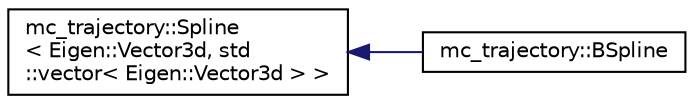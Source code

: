 digraph "Graphical Class Hierarchy"
{
 // INTERACTIVE_SVG=YES
 // LATEX_PDF_SIZE
  edge [fontname="Helvetica",fontsize="10",labelfontname="Helvetica",labelfontsize="10"];
  node [fontname="Helvetica",fontsize="10",shape=record];
  rankdir="LR";
  Node0 [label="mc_trajectory::Spline\l\< Eigen::Vector3d, std\l::vector\< Eigen::Vector3d \> \>",height=0.2,width=0.4,color="black", fillcolor="white", style="filled",URL="$structmc__trajectory_1_1Spline.html",tooltip=" "];
  Node0 -> Node1 [dir="back",color="midnightblue",fontsize="10",style="solid",fontname="Helvetica"];
  Node1 [label="mc_trajectory::BSpline",height=0.2,width=0.4,color="black", fillcolor="white", style="filled",URL="$structmc__trajectory_1_1BSpline.html",tooltip=" "];
}
